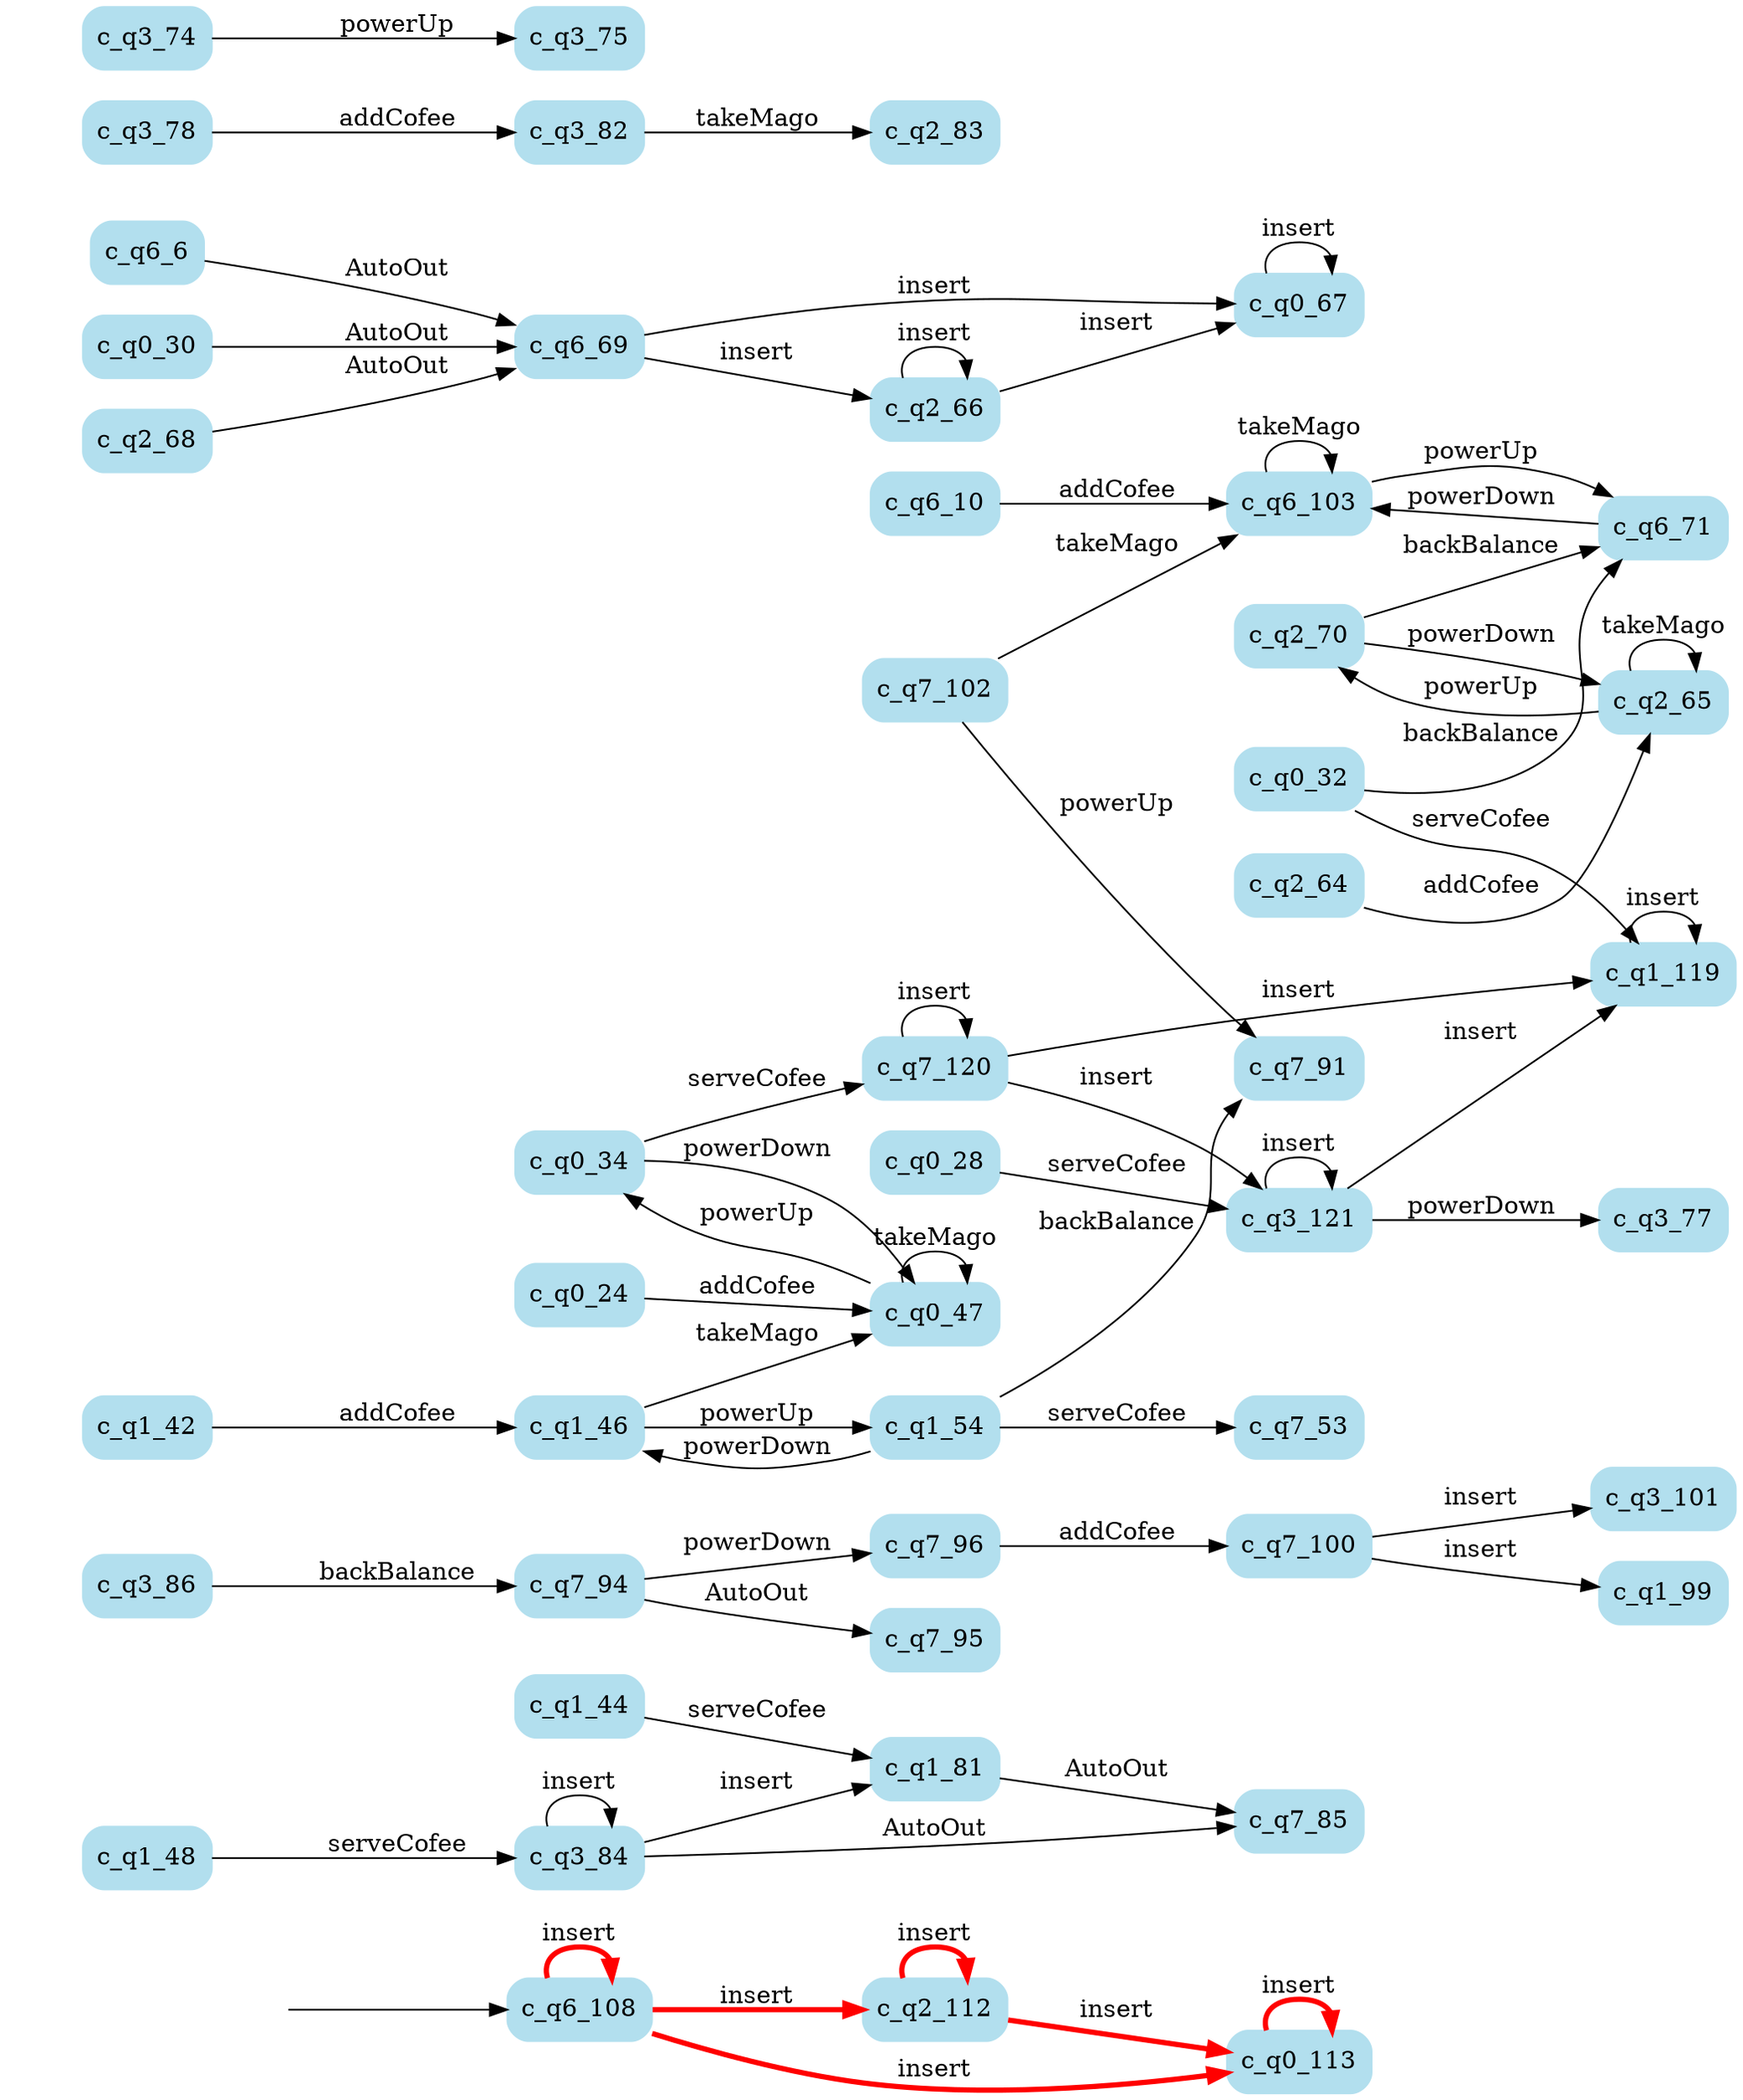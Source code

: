 digraph G {

	rankdir = LR;

	start_c_q6_108[style=invisible];

	node[shape=box, style="rounded, filled", color=lightblue2];

	c_q1_44[label="c_q1_44"];
	c_q7_100[label="c_q7_100"];
	c_q6_10[label="c_q6_10"];
	c_q0_47[label="c_q0_47"];
	c_q6_69[label="c_q6_69"];
	c_q2_70[label="c_q2_70"];
	c_q3_86[label="c_q3_86"];
	c_q7_102[label="c_q7_102"];
	c_q2_64[label="c_q2_64"];
	c_q3_101[label="c_q3_101"];
	c_q3_78[label="c_q3_78"];
	c_q6_108[label="c_q6_108"];
	c_q1_54[label="c_q1_54"];
	c_q6_103[label="c_q6_103"];
	c_q0_24[label="c_q0_24"];
	c_q2_112[label="c_q2_112"];
	c_q0_67[label="c_q0_67"];
	c_q2_66[label="c_q2_66"];
	c_q3_121[label="c_q3_121"];
	c_q3_75[label="c_q3_75"];
	c_q0_113[label="c_q0_113"];
	c_q7_96[label="c_q7_96"];
	c_q7_95[label="c_q7_95"];
	c_q1_42[label="c_q1_42"];
	c_q7_120[label="c_q7_120"];
	c_q0_28[label="c_q0_28"];
	c_q7_85[label="c_q7_85"];
	c_q6_6[label="c_q6_6"];
	c_q3_82[label="c_q3_82"];
	c_q0_34[label="c_q0_34"];
	c_q2_65[label="c_q2_65"];
	c_q7_91[label="c_q7_91"];
	c_q1_99[label="c_q1_99"];
	c_q7_53[label="c_q7_53"];
	c_q1_119[label="c_q1_119"];
	c_q0_30[label="c_q0_30"];
	c_q1_46[label="c_q1_46"];
	c_q1_48[label="c_q1_48"];
	c_q6_71[label="c_q6_71"];
	c_q3_74[label="c_q3_74"];
	c_q2_83[label="c_q2_83"];
	c_q7_94[label="c_q7_94"];
	c_q3_84[label="c_q3_84"];
	c_q2_68[label="c_q2_68"];
	c_q3_77[label="c_q3_77"];
	c_q1_81[label="c_q1_81"];
	c_q0_32[label="c_q0_32"];

	start_c_q6_108 -> c_q6_108;
	c_q6_108 -> c_q6_108[label="insert", penwidth=3, color=red];
	c_q6_103 -> c_q6_71[label="powerUp"];
	c_q6_71 -> c_q6_103[label="powerDown"];
	c_q6_6 -> c_q6_69[label="AutoOut"];
	c_q6_103 -> c_q6_103[label="takeMago"];
	c_q6_10 -> c_q6_103[label="addCofee"];
	c_q6_69 -> c_q0_67[label="insert"];
	c_q6_69 -> c_q2_66[label="insert"];
	c_q0_67 -> c_q0_67[label="insert"];
	c_q0_47 -> c_q0_34[label="powerUp"];
	c_q0_34 -> c_q0_47[label="powerDown"];
	c_q0_47 -> c_q0_47[label="takeMago"];
	c_q0_24 -> c_q0_47[label="addCofee"];
	c_q0_32 -> c_q1_119[label="serveCofee"];
	c_q0_28 -> c_q3_121[label="serveCofee"];
	c_q0_30 -> c_q6_69[label="AutoOut"];
	c_q0_32 -> c_q6_71[label="backBalance"];
	c_q0_34 -> c_q7_120[label="serveCofee"];
	c_q1_119 -> c_q1_119[label="insert"];
	c_q1_46 -> c_q1_54[label="powerUp"];
	c_q1_54 -> c_q1_46[label="powerDown"];
	c_q1_42 -> c_q1_46[label="addCofee"];
	c_q1_44 -> c_q1_81[label="serveCofee"];
	c_q1_46 -> c_q0_47[label="takeMago"];
	c_q1_48 -> c_q3_84[label="serveCofee"];
	c_q1_81 -> c_q7_85[label="AutoOut"];
	c_q1_54 -> c_q7_53[label="serveCofee"];
	c_q1_54 -> c_q7_91[label="backBalance"];
	c_q2_66 -> c_q2_66[label="insert"];
	c_q2_65 -> c_q2_70[label="powerUp"];
	c_q2_70 -> c_q2_65[label="powerDown"];
	c_q2_65 -> c_q2_65[label="takeMago"];
	c_q2_64 -> c_q2_65[label="addCofee"];
	c_q2_66 -> c_q0_67[label="insert"];
	c_q2_68 -> c_q6_69[label="AutoOut"];
	c_q2_70 -> c_q6_71[label="backBalance"];
	c_q3_84 -> c_q3_84[label="insert"];
	c_q3_74 -> c_q3_75[label="powerUp"];
	c_q3_121 -> c_q3_77[label="powerDown"];
	c_q3_78 -> c_q3_82[label="addCofee"];
	c_q3_84 -> c_q1_81[label="insert"];
	c_q3_82 -> c_q2_83[label="takeMago"];
	c_q3_84 -> c_q7_85[label="AutoOut"];
	c_q3_86 -> c_q7_94[label="backBalance"];
	c_q7_120 -> c_q7_120[label="insert"];
	c_q7_102 -> c_q7_91[label="powerUp"];
	c_q7_94 -> c_q7_96[label="powerDown"];
	c_q7_94 -> c_q7_95[label="AutoOut"];
	c_q7_96 -> c_q7_100[label="addCofee"];
	c_q7_100 -> c_q1_99[label="insert"];
	c_q7_100 -> c_q3_101[label="insert"];
	c_q7_102 -> c_q6_103[label="takeMago"];
	c_q6_108 -> c_q0_113[label="insert", penwidth=3, color=red];
	c_q0_113 -> c_q0_113[label="insert", penwidth=3, color=red];
	c_q6_108 -> c_q2_112[label="insert", penwidth=3, color=red];
	c_q2_112 -> c_q2_112[label="insert", penwidth=3, color=red];
	c_q2_112 -> c_q0_113[label="insert", penwidth=3, color=red];
	c_q3_121 -> c_q3_121[label="insert"];
	c_q3_121 -> c_q1_119[label="insert"];
	c_q7_120 -> c_q1_119[label="insert"];
	c_q7_120 -> c_q3_121[label="insert"];

}